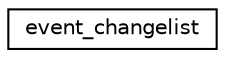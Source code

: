 digraph G
{
  edge [fontname="Helvetica",fontsize="10",labelfontname="Helvetica",labelfontsize="10"];
  node [fontname="Helvetica",fontsize="10",shape=record];
  rankdir="LR";
  Node1 [label="event_changelist",height=0.2,width=0.4,color="black", fillcolor="white", style="filled",URL="$structevent__changelist.html"];
}
